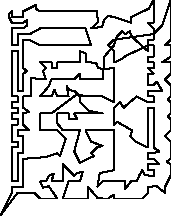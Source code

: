 unitsize(0.001cm);
// 55182.3
draw((200,400)--(200,500));
draw((200,500)--(300,500));
draw((300,500)--(400,500));
draw((400,500)--(400,600));
draw((400,600)--(400,700));
draw((400,700)--(400,800));
draw((400,800)--(400,900));
draw((400,900)--(400,1000));
draw((400,1000)--(800,1030));
draw((800,1030)--(1000,1100));
draw((1000,1100)--(1050,1050));
draw((1050,1050)--(1150,1350));
draw((1150,1350)--(1000,1500));
draw((1000,1500)--(900,1500));
draw((900,1500)--(800,1500));
draw((800,1500)--(700,1500));
draw((700,1500)--(700,1600));
draw((700,1600)--(700,1800));
draw((700,1800)--(800,1800));
draw((800,1800)--(900,1800));
draw((900,1800)--(1300,2100));
draw((1300,2100)--(1350,2140));
draw((1350,2140)--(1500,2100));
draw((1500,2100)--(1600,2100));
draw((1600,2100)--(1700,2100));
draw((1700,2100)--(1800,2100));
draw((1800,2100)--(2000,2000));
draw((2000,2000)--(2000,2100));
draw((2000,2100)--(2000,2200));
draw((2000,2200)--(2000,2300));
draw((2000,2300)--(2000,2400));
draw((2000,2400)--(2000,2500));
draw((2000,2500)--(2000,2600));
draw((2000,2600)--(1790,2580));
draw((1790,2580)--(1720,2610));
draw((1720,2610)--(1690,2680));
draw((1690,2680)--(1600,2700));
draw((1600,2700)--(1500,2700));
draw((1500,2700)--(1500,2800));
draw((1500,2800)--(1500,2860));
draw((1500,2860)--(1400,2900));
draw((1400,2900)--(1400,2820));
draw((1400,2820)--(1400,2700));
draw((1400,2700)--(1300,2700));
draw((1300,2700)--(1200,2700));
draw((1200,2700)--(1100,2700));
draw((1100,2700)--(1000,2700));
draw((1000,2700)--(1000,2600));
draw((1000,2600)--(910,2600));
draw((910,2600)--(900,2700));
draw((900,2700)--(800,2700));
draw((800,2700)--(700,2700));
draw((700,2700)--(800,2600));
draw((800,2600)--(750,2550));
draw((750,2550)--(800,2400));
draw((800,2400)--(700,2400));
draw((700,2400)--(540,2430));
draw((540,2430)--(540,2330));
draw((540,2330)--(530,2100));
draw((530,2100)--(400,2100));
draw((400,2100)--(400,2000));
draw((400,2000)--(400,1900));
draw((400,1900)--(500,1829));
draw((500,1829)--(400,1800));
draw((400,1800)--(400,1700));
draw((400,1700)--(400,1600));
draw((400,1600)--(500,1500));
draw((500,1500)--(400,1500));
draw((400,1500)--(300,1500));
draw((300,1500)--(300,1400));
draw((300,1400)--(400,1400));
draw((400,1400)--(400,1300));
draw((400,1300)--(400,1200));
draw((400,1200)--(400,1100));
draw((400,1100)--(300,1100));
draw((300,1100)--(300,1000));
draw((300,1000)--(300,900));
draw((300,900)--(300,800));
draw((300,800)--(300,700));
draw((300,700)--(300,600));
draw((300,600)--(200,600));
draw((200,600)--(200,700));
draw((200,700)--(200,800));
draw((200,800)--(200,900));
draw((200,900)--(200,1000));
draw((200,1000)--(200,1100));
draw((200,1100)--(200,1200));
draw((200,1200)--(300,1200));
draw((300,1200)--(300,1300));
draw((300,1300)--(200,1300));
draw((200,1300)--(200,1400));
draw((200,1400)--(200,1500));
draw((200,1500)--(200,1600));
draw((200,1600)--(300,1600));
draw((300,1600)--(300,1700));
draw((300,1700)--(200,1700));
draw((200,1700)--(200,1800));
draw((200,1800)--(300,1800));
draw((300,1800)--(300,1900));
draw((300,1900)--(200,1900));
draw((200,1900)--(200,2000));
draw((200,2000)--(300,2000));
draw((300,2000)--(300,2100));
draw((300,2100)--(200,2100));
draw((200,2100)--(200,2200));
draw((200,2200)--(200,2300));
draw((200,2300)--(200,2400));
draw((200,2400)--(200,2500));
draw((200,2500)--(200,2600));
draw((200,2600)--(200,2700));
draw((200,2700)--(200,2800));
draw((200,2800)--(200,2900));
draw((200,2900)--(300,2900));
draw((300,2900)--(300,2800));
draw((300,2800)--(300,2700));
draw((300,2700)--(300,2600));
draw((300,2600)--(300,2500));
draw((300,2500)--(300,2400));
draw((300,2400)--(300,2300));
draw((300,2300)--(300,2200));
draw((300,2200)--(400,2200));
draw((400,2200)--(400,2300));
draw((400,2300)--(400,2400));
draw((400,2400)--(400,2500));
draw((400,2500)--(469,2550));
draw((469,2550)--(400,2600));
draw((400,2600)--(400,2700));
draw((400,2700)--(400,2800));
draw((400,2800)--(400,2900));
draw((400,2900)--(400,3000));
draw((400,3000)--(400,3100));
draw((400,3100)--(500,3100));
draw((500,3100)--(700,3000));
draw((700,3000)--(800,3000));
draw((800,3000)--(900,3000));
draw((900,3000)--(1000,3000));
draw((1000,3000)--(1100,3000));
draw((1100,3000)--(1200,3000));
draw((1200,3000)--(1300,3000));
draw((1300,3000)--(1400,3000));
draw((1400,3000)--(1500,3000));
draw((1500,3000)--(1600,3000));
draw((1600,3000)--(1500,3300));
draw((1500,3300)--(1400,3300));
draw((1400,3300)--(1300,3300));
draw((1300,3300)--(1200,3300));
draw((1200,3300)--(1100,3300));
draw((1100,3300)--(1000,3300));
draw((1000,3300)--(900,3300));
draw((900,3300)--(800,3300));
draw((800,3300)--(700,3300));
draw((700,3300)--(520,3200));
draw((520,3200)--(400,3200));
draw((400,3200)--(300,3200));
draw((300,3200)--(300,3100));
draw((300,3100)--(300,3000));
draw((300,3000)--(200,3000));
draw((200,3000)--(200,3100));
draw((200,3100)--(200,3200));
draw((200,3200)--(200,3300));
draw((200,3300)--(300,3300));
draw((300,3300)--(400,3300));
draw((400,3300)--(469,3350));
draw((469,3350)--(469,3450));
draw((469,3450)--(400,3400));
draw((400,3400)--(300,3400));
draw((300,3400)--(200,3400));
draw((200,3400)--(150,3500));
draw((150,3500)--(150,3550));
draw((150,3550)--(200,3600));
draw((200,3600)--(200,3500));
draw((200,3500)--(300,3500));
draw((300,3500)--(400,3500));
draw((400,3500)--(400,3600));
draw((400,3600)--(620,3709));
draw((620,3709)--(620,3650));
draw((620,3650)--(700,3600));
draw((700,3600)--(800,3600));
draw((800,3600)--(900,3600));
draw((900,3600)--(1000,3600));
draw((1000,3600)--(1100,3600));
draw((1100,3600)--(1200,3600));
draw((1200,3600)--(1300,3600));
draw((1300,3600)--(1400,3600));
draw((1400,3600)--(1500,3600));
draw((1500,3600)--(1600,3600));
draw((1600,3600)--(1700,3600));
draw((1700,3600)--(1720,3409));
draw((1720,3409)--(1600,3300));
draw((1600,3300)--(1790,3330));
draw((1790,3330)--(1829,3450));
draw((1829,3450)--(1900,3520));
draw((1900,3520)--(2000,3500));
draw((2000,3500)--(2300,3400));
draw((2300,3400)--(2300,3500));
draw((2300,3500)--(2620,3650));
draw((2620,3650)--(2700,3800));
draw((2700,3800)--(2700,3700));
draw((2700,3700)--(2700,3600));
draw((2700,3600)--(2700,3500));
draw((2700,3500)--(2700,3400));
draw((2700,3400)--(2600,3400));
draw((2600,3400)--(2700,3300));
draw((2700,3300)--(2700,3100));
draw((2700,3100)--(2600,3100));
draw((2600,3100)--(2600,2900));
draw((2600,2900)--(2320,3150));
draw((2320,3150)--(2280,3250));
draw((2280,3250)--(2200,3200));
draw((2200,3200)--(2150,3250));
draw((2150,3250)--(2100,3200));
draw((2100,3200)--(2050,3150));
draw((2050,3150)--(2000,3000));
draw((2000,3000)--(1829,2800));
draw((1829,2800)--(1829,2700));
draw((1829,2700)--(1800,2400));
draw((1800,2400)--(1700,2400));
draw((1700,2400)--(1600,2400));
draw((1600,2400)--(1500,2400));
draw((1500,2400)--(1400,2400));
draw((1400,2400)--(1400,2500));
draw((1400,2500)--(1300,2400));
draw((1300,2400)--(1200,2400));
draw((1200,2400)--(1100,2400));
draw((1100,2400)--(1000,2400));
draw((1000,2400)--(900,2400));
draw((900,2400)--(850,2280));
draw((850,2280)--(700,2100));
draw((700,2100)--(800,2100));
draw((800,2100)--(900,2100));
draw((900,2100)--(950,2220));
draw((950,2220)--(1000,2100));
draw((1000,2100)--(1100,2100));
draw((1100,2100)--(1200,2100));
draw((1200,2100)--(1170,2280));
draw((1170,2280)--(1220,2210));
draw((1220,2210)--(1300,2200));
draw((1300,2200)--(1400,2100));
draw((1400,2100)--(1400,2000));
draw((1400,2000)--(1500,1900));
draw((1500,1900)--(1550,1850));
draw((1550,1850)--(1800,1800));
draw((1800,1800)--(1700,1800));
draw((1700,1800)--(1600,1800));
draw((1600,1800)--(1500,1800));
draw((1500,1800)--(1400,1800));
draw((1400,1800)--(1300,1800));
draw((1300,1800)--(1350,1700));
draw((1350,1700)--(1200,1700));
draw((1200,1700)--(1200,1800));
draw((1200,1800)--(1100,1800));
draw((1100,1800)--(1000,1800));
draw((1000,1800)--(1000,1629));
draw((1000,1629)--(1100,1500));
draw((1100,1500)--(1200,1500));
draw((1200,1500)--(1300,1500));
draw((1300,1500)--(1400,1500));
draw((1400,1500)--(1300,1130));
draw((1300,1130)--(1400,930));
draw((1400,930)--(1650,1050));
draw((1650,1050)--(1600,1100));
draw((1600,1100)--(1700,1200));
draw((1700,1200)--(1800,1230));
draw((1800,1230)--(1600,1300));
draw((1600,1300)--(1500,1500));
draw((1500,1500)--(1600,1500));
draw((1600,1500)--(1700,1500));
draw((1700,1500)--(1800,1500));
draw((1800,1500)--(2000,1500));
draw((2000,1500)--(2000,1400));
draw((2000,1400)--(2000,1300));
draw((2000,1300)--(2000,1200));
draw((2000,1200)--(2000,1100));
draw((2000,1100)--(2000,1000));
draw((2000,1000)--(2000,900));
draw((2000,900)--(2000,800));
draw((2000,800)--(1750,750));
draw((1750,750)--(1710,510));
draw((1710,510)--(1800,600));
draw((1800,600)--(1900,600));
draw((1900,600)--(2000,600));
draw((2000,600)--(2100,600));
draw((2100,600)--(2200,600));
draw((2200,600)--(2200,469));
draw((2200,469)--(2300,600));
draw((2300,600)--(2400,600));
draw((2400,600)--(2450,710));
draw((2450,710)--(2500,800));
draw((2500,800)--(2550,710));
draw((2550,710)--(2700,700));
draw((2700,700)--(2700,800));
draw((2700,800)--(2600,800));
draw((2600,800)--(2600,900));
draw((2600,900)--(2700,900));
draw((2700,900)--(2800,900));
draw((2800,900)--(2700,1000));
draw((2700,1000)--(2600,1000));
draw((2600,1000)--(2600,1100));
draw((2600,1100)--(2700,1100));
draw((2700,1100)--(2800,1130));
draw((2800,1130)--(2700,1200));
draw((2700,1200)--(2700,1300));
draw((2700,1300)--(2700,1400));
draw((2700,1400)--(2700,1500));
draw((2700,1500)--(2700,1600));
draw((2700,1600)--(2700,1700));
draw((2700,1700)--(2700,1800));
draw((2700,1800)--(2700,1900));
draw((2700,1900)--(2600,1900));
draw((2600,1900)--(2600,1800));
draw((2600,1800)--(2600,1700));
draw((2600,1700)--(2600,1600));
draw((2600,1600)--(2600,1500));
draw((2600,1500)--(2600,1400));
draw((2600,1400)--(2600,1300));
draw((2600,1300)--(2600,1200));
draw((2600,1200)--(2390,1300));
draw((2390,1300)--(2290,1400));
draw((2290,1400)--(2320,1500));
draw((2320,1500)--(2060,1650));
draw((2060,1650)--(2000,1600));
draw((2000,1600)--(2000,1700));
draw((2000,1700)--(2000,1800));
draw((2000,1800)--(2000,1900));
draw((2000,1900)--(2110,2000));
draw((2110,2000)--(2170,1900));
draw((2170,1900)--(2400,2100));
draw((2400,2100)--(2600,2000));
draw((2600,2000)--(2700,2000));
draw((2700,2000)--(2700,2100));
draw((2700,2100)--(2600,2100));
draw((2600,2100)--(2600,2200));
draw((2600,2200)--(2700,2200));
draw((2700,2200)--(2850,2200));
draw((2850,2200)--(2760,2360));
draw((2760,2360)--(2700,2300));
draw((2700,2300)--(2600,2300));
draw((2600,2300)--(2600,2400));
draw((2600,2400)--(2600,2500));
draw((2600,2500)--(2700,2500));
draw((2700,2500)--(2600,2600));
draw((2600,2600)--(2700,2600));
draw((2700,2600)--(2700,2700));
draw((2700,2700)--(2600,2700));
draw((2600,2700)--(2600,2800));
draw((2600,2800)--(2700,2800));
draw((2700,2800)--(2700,2900));
draw((2700,2900)--(2700,3000));
draw((2700,3000)--(2600,3000));
draw((2600,3000)--(2220,2820));
draw((2220,2820)--(2120,2750));
draw((2120,2750)--(2000,2700));
draw((2000,2700)--(2000,2800));
draw((2000,2800)--(2000,2900));
draw((2000,2900)--(1900,3000));
draw((1900,3000)--(2000,3100));
draw((2000,3100)--(2700,3200));
draw((2700,3200)--(2850,3350));
draw((2850,3350)--(3000,3800));
draw((3000,3800)--(3000,3700));
draw((3000,3700)--(3000,3600));
draw((3000,3600)--(3000,3500));
draw((3000,3500)--(3000,3400));
draw((3000,3400)--(3000,3300));
draw((3000,3300)--(3000,3200));
draw((3000,3200)--(3000,3100));
draw((3000,3100)--(2900,3000));
draw((2900,3000)--(3000,3000));
draw((3000,3000)--(3000,2900));
draw((3000,2900)--(3000,2800));
draw((3000,2800)--(2850,2700));
draw((2850,2700)--(3000,2700));
draw((3000,2700)--(3000,2600));
draw((3000,2600)--(3000,2500));
draw((3000,2500)--(2900,2400));
draw((2900,2400)--(3000,2300));
draw((3000,2300)--(3000,2200));
draw((3000,2200)--(3000,2100));
draw((3000,2100)--(2950,2050));
draw((2950,2050)--(3000,2000));
draw((3000,2000)--(3000,1900));
draw((3000,1900)--(3000,1800));
draw((3000,1800)--(2950,1750));
draw((2950,1750)--(3000,1700));
draw((3000,1700)--(3000,1600));
draw((3000,1600)--(3000,1500));
draw((3000,1500)--(2900,1400));
draw((2900,1400)--(3000,1300));
draw((3000,1300)--(3000,1200));
draw((3000,1200)--(3000,1100));
draw((3000,1100)--(3000,1000));
draw((3000,1000)--(2930,950));
draw((2930,950)--(3000,900));
draw((3000,900)--(3000,800));
draw((3000,800)--(3000,700));
draw((3000,700)--(2900,500));
draw((2900,500)--(2900,400));
draw((2900,400)--(2750,520));
draw((2750,520)--(2600,500));
draw((2600,500)--(2600,400));
draw((2600,400)--(2500,300));
draw((2500,300)--(2400,300));
draw((2400,300)--(2300,300));
draw((2300,300)--(2200,300));
draw((2200,300)--(2100,300));
draw((2100,300)--(2000,300));
draw((2000,300)--(2000,370));
draw((2000,370)--(1900,300));
draw((1900,300)--(1800,300));
draw((1800,300)--(1710,310));
draw((1710,310)--(1550,500));
draw((1550,500)--(1550,300));
draw((1550,300)--(1400,300));
draw((1400,300)--(1300,300));
draw((1300,300)--(1200,300));
draw((1200,300)--(1100,300));
draw((1100,300)--(1200,600));
draw((1200,600)--(1300,600));
draw((1300,600)--(1400,600));
draw((1400,600)--(1450,770));
draw((1450,770)--(1350,750));
draw((1350,750)--(1300,700));
draw((1300,700)--(1100,900));
draw((1100,900)--(1100,700));
draw((1100,700)--(1100,600));
draw((1100,600)--(1000,600));
draw((1000,600)--(900,600));
draw((900,600)--(939,740));
draw((939,740)--(850,700));
draw((850,700)--(800,600));
draw((800,600)--(700,600));
draw((700,600)--(750,490));
draw((750,490)--(850,520));
draw((850,520)--(1000,300));
draw((1000,300)--(900,300));
draw((900,300)--(800,300));
draw((800,300)--(700,300));
draw((700,300)--(600,400));
draw((600,400)--(400,400));
draw((400,400)--(300,400));
draw((300,400)--(0,0));
draw((0,0)--(200,400));
